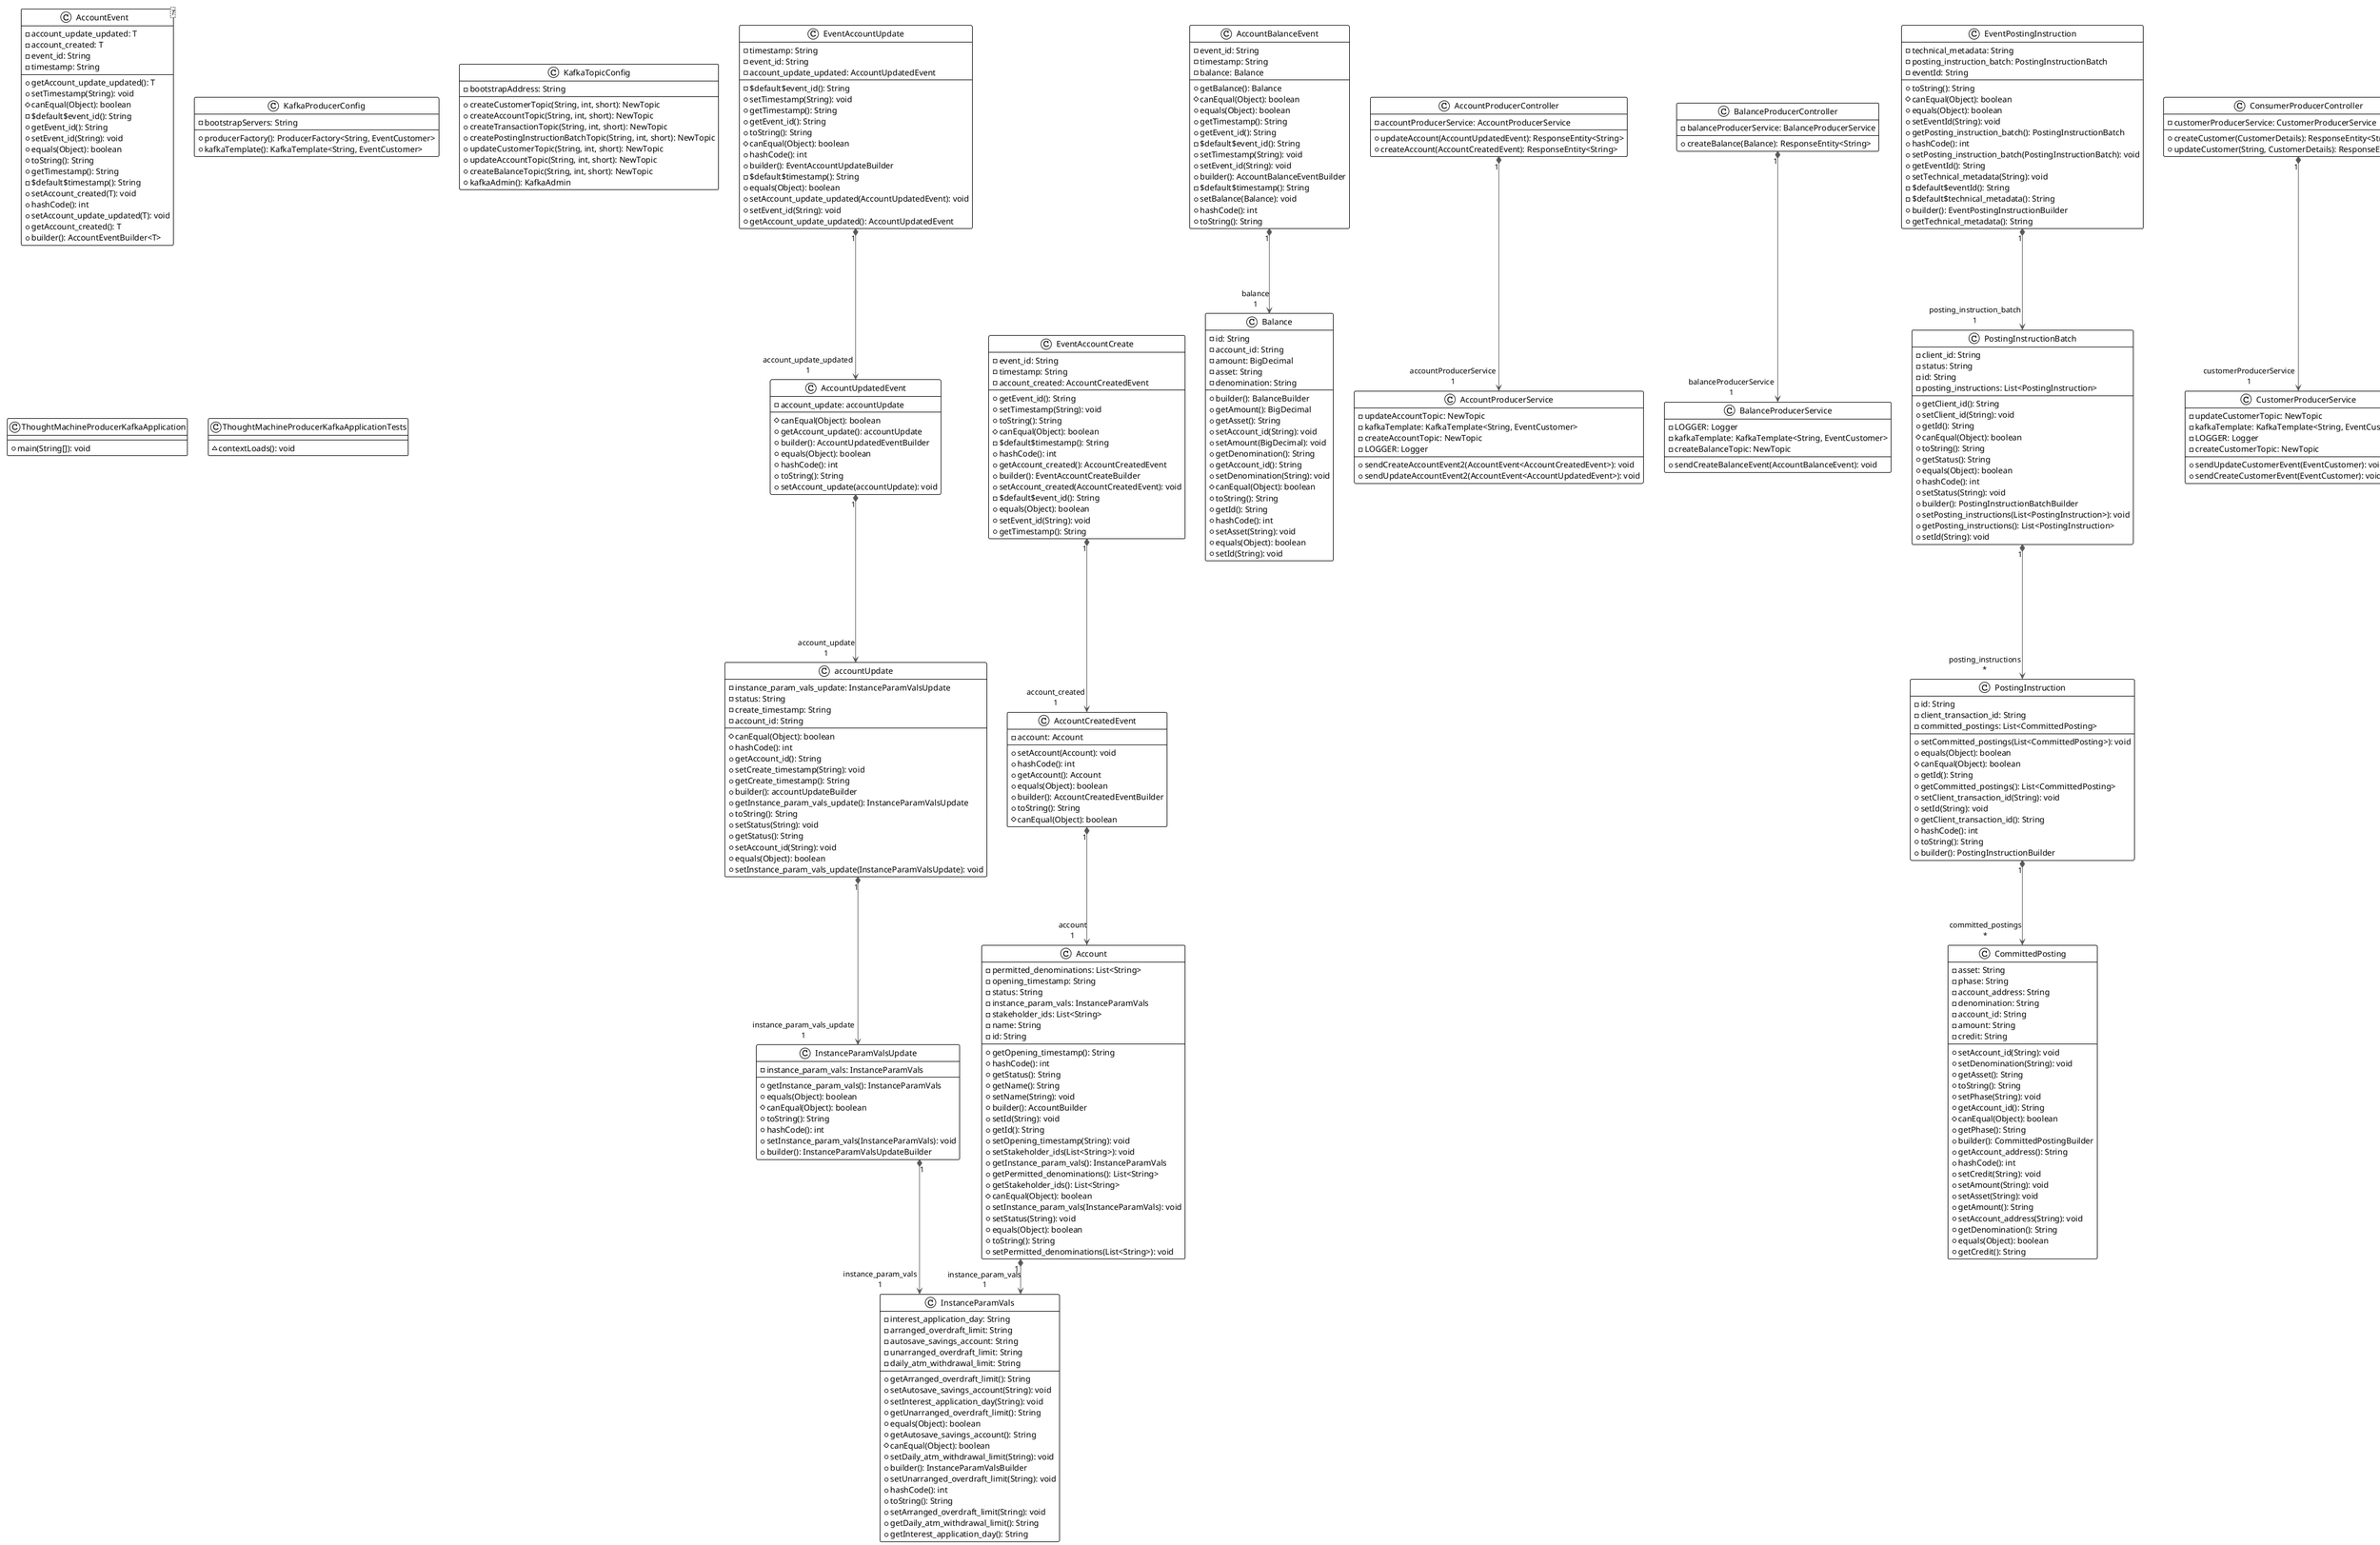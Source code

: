 @startuml

!theme plain
top to bottom direction
skinparam linetype ortho

class Account {
  - permitted_denominations: List<String>
  - opening_timestamp: String
  - status: String
  - instance_param_vals: InstanceParamVals
  - stakeholder_ids: List<String>
  - name: String
  - id: String
  + getOpening_timestamp(): String
  + hashCode(): int
  + getStatus(): String
  + getName(): String
  + setName(String): void
  + builder(): AccountBuilder
  + setId(String): void
  + getId(): String
  + setOpening_timestamp(String): void
  + setStakeholder_ids(List<String>): void
  + getInstance_param_vals(): InstanceParamVals
  + getPermitted_denominations(): List<String>
  + getStakeholder_ids(): List<String>
  # canEqual(Object): boolean
  + setInstance_param_vals(InstanceParamVals): void
  + setStatus(String): void
  + equals(Object): boolean
  + toString(): String
  + setPermitted_denominations(List<String>): void
}
class AccountBalanceEvent {
  - event_id: String
  - timestamp: String
  - balance: Balance
  + getBalance(): Balance
  # canEqual(Object): boolean
  + equals(Object): boolean
  + getTimestamp(): String
  + getEvent_id(): String
  - $default$event_id(): String
  + setTimestamp(String): void
  + setEvent_id(String): void
  + builder(): AccountBalanceEventBuilder
  - $default$timestamp(): String
  + setBalance(Balance): void
  + hashCode(): int
  + toString(): String
}
class AccountCreatedEvent {
  - account: Account
  + setAccount(Account): void
  + hashCode(): int
  + getAccount(): Account
  + equals(Object): boolean
  + builder(): AccountCreatedEventBuilder
  + toString(): String
  # canEqual(Object): boolean
}
class AccountEvent<T> {
  - account_update_updated: T
  - account_created: T
  - event_id: String
  - timestamp: String
  + getAccount_update_updated(): T
  + setTimestamp(String): void
  # canEqual(Object): boolean
  - $default$event_id(): String
  + getEvent_id(): String
  + setEvent_id(String): void
  + equals(Object): boolean
  + toString(): String
  + getTimestamp(): String
  - $default$timestamp(): String
  + setAccount_created(T): void
  + hashCode(): int
  + setAccount_update_updated(T): void
  + getAccount_created(): T
  + builder(): AccountEventBuilder<T>
}
class AccountProducerController {
  - accountProducerService: AccountProducerService
  + updateAccount(AccountUpdatedEvent): ResponseEntity<String>
  + createAccount(AccountCreatedEvent): ResponseEntity<String>
}
class AccountProducerService {
  - updateAccountTopic: NewTopic
  - kafkaTemplate: KafkaTemplate<String, EventCustomer>
  - createAccountTopic: NewTopic
  - LOGGER: Logger
  + sendCreateAccountEvent2(AccountEvent<AccountCreatedEvent>): void
  + sendUpdateAccountEvent2(AccountEvent<AccountUpdatedEvent>): void
}
class AccountUpdatedEvent {
  - account_update: accountUpdate
  # canEqual(Object): boolean
  + getAccount_update(): accountUpdate
  + builder(): AccountUpdatedEventBuilder
  + equals(Object): boolean
  + hashCode(): int
  + toString(): String
  + setAccount_update(accountUpdate): void
}
class Balance {
  - id: String
  - account_id: String
  - amount: BigDecimal
  - asset: String
  - denomination: String
  + builder(): BalanceBuilder
  + getAmount(): BigDecimal
  + getAsset(): String
  + setAccount_id(String): void
  + setAmount(BigDecimal): void
  + getDenomination(): String
  + getAccount_id(): String
  + setDenomination(String): void
  # canEqual(Object): boolean
  + toString(): String
  + getId(): String
  + hashCode(): int
  + setAsset(String): void
  + equals(Object): boolean
  + setId(String): void
}
class BalanceProducerController {
  - balanceProducerService: BalanceProducerService
  + createBalance(Balance): ResponseEntity<String>
}
class BalanceProducerService {
  - LOGGER: Logger
  - kafkaTemplate: KafkaTemplate<String, EventCustomer>
  - createBalanceTopic: NewTopic
  + sendCreateBalanceEvent(AccountBalanceEvent): void
}
class CommittedPosting {
  - asset: String
  - phase: String
  - account_address: String
  - denomination: String
  - account_id: String
  - amount: String
  - credit: String
  + setAccount_id(String): void
  + setDenomination(String): void
  + getAsset(): String
  + toString(): String
  + setPhase(String): void
  + getAccount_id(): String
  # canEqual(Object): boolean
  + getPhase(): String
  + builder(): CommittedPostingBuilder
  + getAccount_address(): String
  + hashCode(): int
  + setCredit(String): void
  + setAmount(String): void
  + setAsset(String): void
  + getAmount(): String
  + setAccount_address(String): void
  + getDenomination(): String
  + equals(Object): boolean
  + getCredit(): String
}
class ConsumerProducerController {
  - customerProducerService: CustomerProducerService
  + createCustomer(CustomerDetails): ResponseEntity<String>
  + updateCustomer(String, CustomerDetails): ResponseEntity<String>
}
class Customer {
  - id: String
  - status: String
  - customer_details: CustomerDetails
  + setId(String): void
  # canEqual(Object): boolean
  + builder(): CustomerBuilder
  + hashCode(): int
  + getStatus(): String
  + equals(Object): boolean
  + getCustomer_details(): CustomerDetails
  + getId(): String
  + setStatus(String): void
  + setCustomer_details(CustomerDetails): void
  + toString(): String
}
class CustomerDetails {
  - email_address: String
  - gender: String
  - first_name: String
  - last_name: String
  - nationality: String
  - title: String
  + getTitle(): String
  + toString(): String
  + getLast_name(): String
  + setNationality(String): void
  # canEqual(Object): boolean
  + getEmail_address(): String
  + getNationality(): String
  + setTitle(String): void
  + setLast_name(String): void
  + hashCode(): int
  + setFirst_name(String): void
  + setGender(String): void
  + getGender(): String
  + builder(): CustomerDetailsBuilder
  + equals(Object): boolean
  + setEmail_address(String): void
  + getFirst_name(): String
}
class CustomerProducerService {
  - updateCustomerTopic: NewTopic
  - kafkaTemplate: KafkaTemplate<String, EventCustomer>
  - LOGGER: Logger
  - createCustomerTopic: NewTopic
  + sendUpdateCustomerEvent(EventCustomer): void
  + sendCreateCustomerEvent(EventCustomer): void
}
class EventAccountCreate {
  - event_id: String
  - timestamp: String
  - account_created: AccountCreatedEvent
  + getEvent_id(): String
  + setTimestamp(String): void
  + toString(): String
  # canEqual(Object): boolean
  - $default$timestamp(): String
  + hashCode(): int
  + getAccount_created(): AccountCreatedEvent
  + builder(): EventAccountCreateBuilder
  + setAccount_created(AccountCreatedEvent): void
  - $default$event_id(): String
  + equals(Object): boolean
  + setEvent_id(String): void
  + getTimestamp(): String
}
class EventAccountUpdate {
  - timestamp: String
  - event_id: String
  - account_update_updated: AccountUpdatedEvent
  - $default$event_id(): String
  + setTimestamp(String): void
  + getTimestamp(): String
  + getEvent_id(): String
  + toString(): String
  # canEqual(Object): boolean
  + hashCode(): int
  + builder(): EventAccountUpdateBuilder
  - $default$timestamp(): String
  + equals(Object): boolean
  + setAccount_update_updated(AccountUpdatedEvent): void
  + setEvent_id(String): void
  + getAccount_update_updated(): AccountUpdatedEvent
}
class EventCustomer {
  - eventId: String
  - customer: Customer
  - technical_metadata: String
  + setCustomer(Customer): void
  + getCustomer(): Customer
  + builder(): EventCustomerBuilder
  + setTechnical_metadata(String): void
  + hashCode(): int
  + toString(): String
  + setEventId(String): void
  + equals(Object): boolean
  + getTechnical_metadata(): String
  + getEventId(): String
  # canEqual(Object): boolean
}
class EventPostingInstruction {
  - technical_metadata: String
  - posting_instruction_batch: PostingInstructionBatch
  - eventId: String
  + toString(): String
  # canEqual(Object): boolean
  + equals(Object): boolean
  + setEventId(String): void
  + getPosting_instruction_batch(): PostingInstructionBatch
  + hashCode(): int
  + setPosting_instruction_batch(PostingInstructionBatch): void
  + getEventId(): String
  + setTechnical_metadata(String): void
  - $default$eventId(): String
  - $default$technical_metadata(): String
  + builder(): EventPostingInstructionBuilder
  + getTechnical_metadata(): String
}
class InstanceParamVals {
  - interest_application_day: String
  - arranged_overdraft_limit: String
  - autosave_savings_account: String
  - unarranged_overdraft_limit: String
  - daily_atm_withdrawal_limit: String
  + getArranged_overdraft_limit(): String
  + setAutosave_savings_account(String): void
  + setInterest_application_day(String): void
  + getUnarranged_overdraft_limit(): String
  + equals(Object): boolean
  + getAutosave_savings_account(): String
  # canEqual(Object): boolean
  + setDaily_atm_withdrawal_limit(String): void
  + builder(): InstanceParamValsBuilder
  + setUnarranged_overdraft_limit(String): void
  + hashCode(): int
  + toString(): String
  + setArranged_overdraft_limit(String): void
  + getDaily_atm_withdrawal_limit(): String
  + getInterest_application_day(): String
}
class InstanceParamValsUpdate {
  - instance_param_vals: InstanceParamVals
  + getInstance_param_vals(): InstanceParamVals
  + equals(Object): boolean
  # canEqual(Object): boolean
  + toString(): String
  + hashCode(): int
  + setInstance_param_vals(InstanceParamVals): void
  + builder(): InstanceParamValsUpdateBuilder
}
class KafkaProducerConfig {
  - bootstrapServers: String
  + producerFactory(): ProducerFactory<String, EventCustomer>
  + kafkaTemplate(): KafkaTemplate<String, EventCustomer>
}
class KafkaTopicConfig {
  - bootstrapAddress: String
  + createCustomerTopic(String, int, short): NewTopic
  + createAccountTopic(String, int, short): NewTopic
  + createTransactionTopic(String, int, short): NewTopic
  + createPostingInstructionBatchTopic(String, int, short): NewTopic
  + updateCustomerTopic(String, int, short): NewTopic
  + updateAccountTopic(String, int, short): NewTopic
  + createBalanceTopic(String, int, short): NewTopic
  + kafkaAdmin(): KafkaAdmin
}
class PostingInstruction {
  - id: String
  - client_transaction_id: String
  - committed_postings: List<CommittedPosting>
  + setCommitted_postings(List<CommittedPosting>): void
  + equals(Object): boolean
  # canEqual(Object): boolean
  + getId(): String
  + getCommitted_postings(): List<CommittedPosting>
  + setClient_transaction_id(String): void
  + setId(String): void
  + getClient_transaction_id(): String
  + hashCode(): int
  + toString(): String
  + builder(): PostingInstructionBuilder
}
class PostingInstructionBatch {
  - client_id: String
  - status: String
  - id: String
  - posting_instructions: List<PostingInstruction>
  + getClient_id(): String
  + setClient_id(String): void
  + getId(): String
  # canEqual(Object): boolean
  + toString(): String
  + getStatus(): String
  + equals(Object): boolean
  + hashCode(): int
  + setStatus(String): void
  + builder(): PostingInstructionBatchBuilder
  + setPosting_instructions(List<PostingInstruction>): void
  + getPosting_instructions(): List<PostingInstruction>
  + setId(String): void
}
class PostingInstructionBatchProducerService {
  - LOGGER: Logger
  - kafkaTemplate: KafkaTemplate<String, EventCustomer>
  - createPostingInstructionBatchTopic: NewTopic
  + sendCreatePostingInstructionBatchEvent(EventPostingInstruction): void
}
class PostingInstructionsBatchProducerController {
  - postingInstructionBatchProducerService: PostingInstructionBatchProducerService
  + createPostingInstruction(PostingInstructionBatch): ResponseEntity<String>
}
class ThoughtMachineProducerKafkaApplication {
  + main(String[]): void
}
class ThoughtMachineProducerKafkaApplicationTests {
  ~ contextLoads(): void
}
class Transaction {
  + status: String
  - balance_id: String
  - toAccount: String
  - fromAccount: String
  + timestamp: String
  - amount: BigDecimal
  - id: String
  + getStatus(): String
  + toString(): String
  + builder(): TransactionBuilder
  + getBalance_id(): String
  + getAmount(): BigDecimal
  + setToAccount(String): void
  + setId(String): void
  + setTimestamp(String): void
  + hashCode(): int
  + getTimestamp(): String
  + setAmount(BigDecimal): void
  + equals(Object): boolean
  # canEqual(Object): boolean
  + getFromAccount(): String
  + setBalance_id(String): void
  + getId(): String
  + setFromAccount(String): void
  + setStatus(String): void
  + getToAccount(): String
}
class TransactionEvent {
  - event_id: String
  - timestamp: String
  - transaction: Transaction
  + getEvent_id(): String
  + getTimestamp(): String
  + setEvent_id(String): void
  + builder(): TransactionEventBuilder
  + hashCode(): int
  + setTransaction(Transaction): void
  - $default$timestamp(): String
  + toString(): String
  + setTimestamp(String): void
  + equals(Object): boolean
  - $default$event_id(): String
  + getTransaction(): Transaction
  # canEqual(Object): boolean
}
class TransactionProducerService {
  - createTransactionTopic: NewTopic
  - LOGGER: Logger
  - kafkaTemplate: KafkaTemplate<String, EventCustomer>
  + sendCreateTransactionEvent(TransactionEvent): void
}
class TransactionsProducerController {
  - transactionProducerService: TransactionProducerService
  + createTransaction(Transaction): ResponseEntity<String>
}
class accountUpdate {
  - instance_param_vals_update: InstanceParamValsUpdate
  - status: String
  - create_timestamp: String
  - account_id: String
  # canEqual(Object): boolean
  + hashCode(): int
  + getAccount_id(): String
  + setCreate_timestamp(String): void
  + getCreate_timestamp(): String
  + builder(): accountUpdateBuilder
  + getInstance_param_vals_update(): InstanceParamValsUpdate
  + toString(): String
  + setStatus(String): void
  + getStatus(): String
  + setAccount_id(String): void
  + equals(Object): boolean
  + setInstance_param_vals_update(InstanceParamValsUpdate): void
}

Account                                     "1" *-[#595959,plain]-> "instance_param_vals\n1" InstanceParamVals                           
AccountBalanceEvent                         "1" *-[#595959,plain]-> "balance\n1" Balance                                     
AccountCreatedEvent                         "1" *-[#595959,plain]-> "account\n1" Account                                     
AccountProducerController                   "1" *-[#595959,plain]-> "accountProducerService\n1" AccountProducerService                      
AccountUpdatedEvent                         "1" *-[#595959,plain]-> "account_update\n1" accountUpdate                               
BalanceProducerController                   "1" *-[#595959,plain]-> "balanceProducerService\n1" BalanceProducerService                      
ConsumerProducerController                  "1" *-[#595959,plain]-> "customerProducerService\n1" CustomerProducerService                     
Customer                                    "1" *-[#595959,plain]-> "customer_details\n1" CustomerDetails                             
EventAccountCreate                          "1" *-[#595959,plain]-> "account_created\n1" AccountCreatedEvent                         
EventAccountUpdate                          "1" *-[#595959,plain]-> "account_update_updated\n1" AccountUpdatedEvent                         
EventCustomer                               "1" *-[#595959,plain]-> "customer\n1" Customer                                    
EventPostingInstruction                     "1" *-[#595959,plain]-> "posting_instruction_batch\n1" PostingInstructionBatch                     
InstanceParamValsUpdate                     "1" *-[#595959,plain]-> "instance_param_vals\n1" InstanceParamVals                           
PostingInstruction                          "1" *-[#595959,plain]-> "committed_postings\n*" CommittedPosting                            
PostingInstructionBatch                     "1" *-[#595959,plain]-> "posting_instructions\n*" PostingInstruction                          
PostingInstructionsBatchProducerController  "1" *-[#595959,plain]-> "postingInstructionBatchProducerService\n1" PostingInstructionBatchProducerService      
TransactionEvent                            "1" *-[#595959,plain]-> "transaction\n1" Transaction                                 
TransactionsProducerController              "1" *-[#595959,plain]-> "transactionProducerService\n1" TransactionProducerService                  
accountUpdate                               "1" *-[#595959,plain]-> "instance_param_vals_update\n1" InstanceParamValsUpdate                     
@enduml
